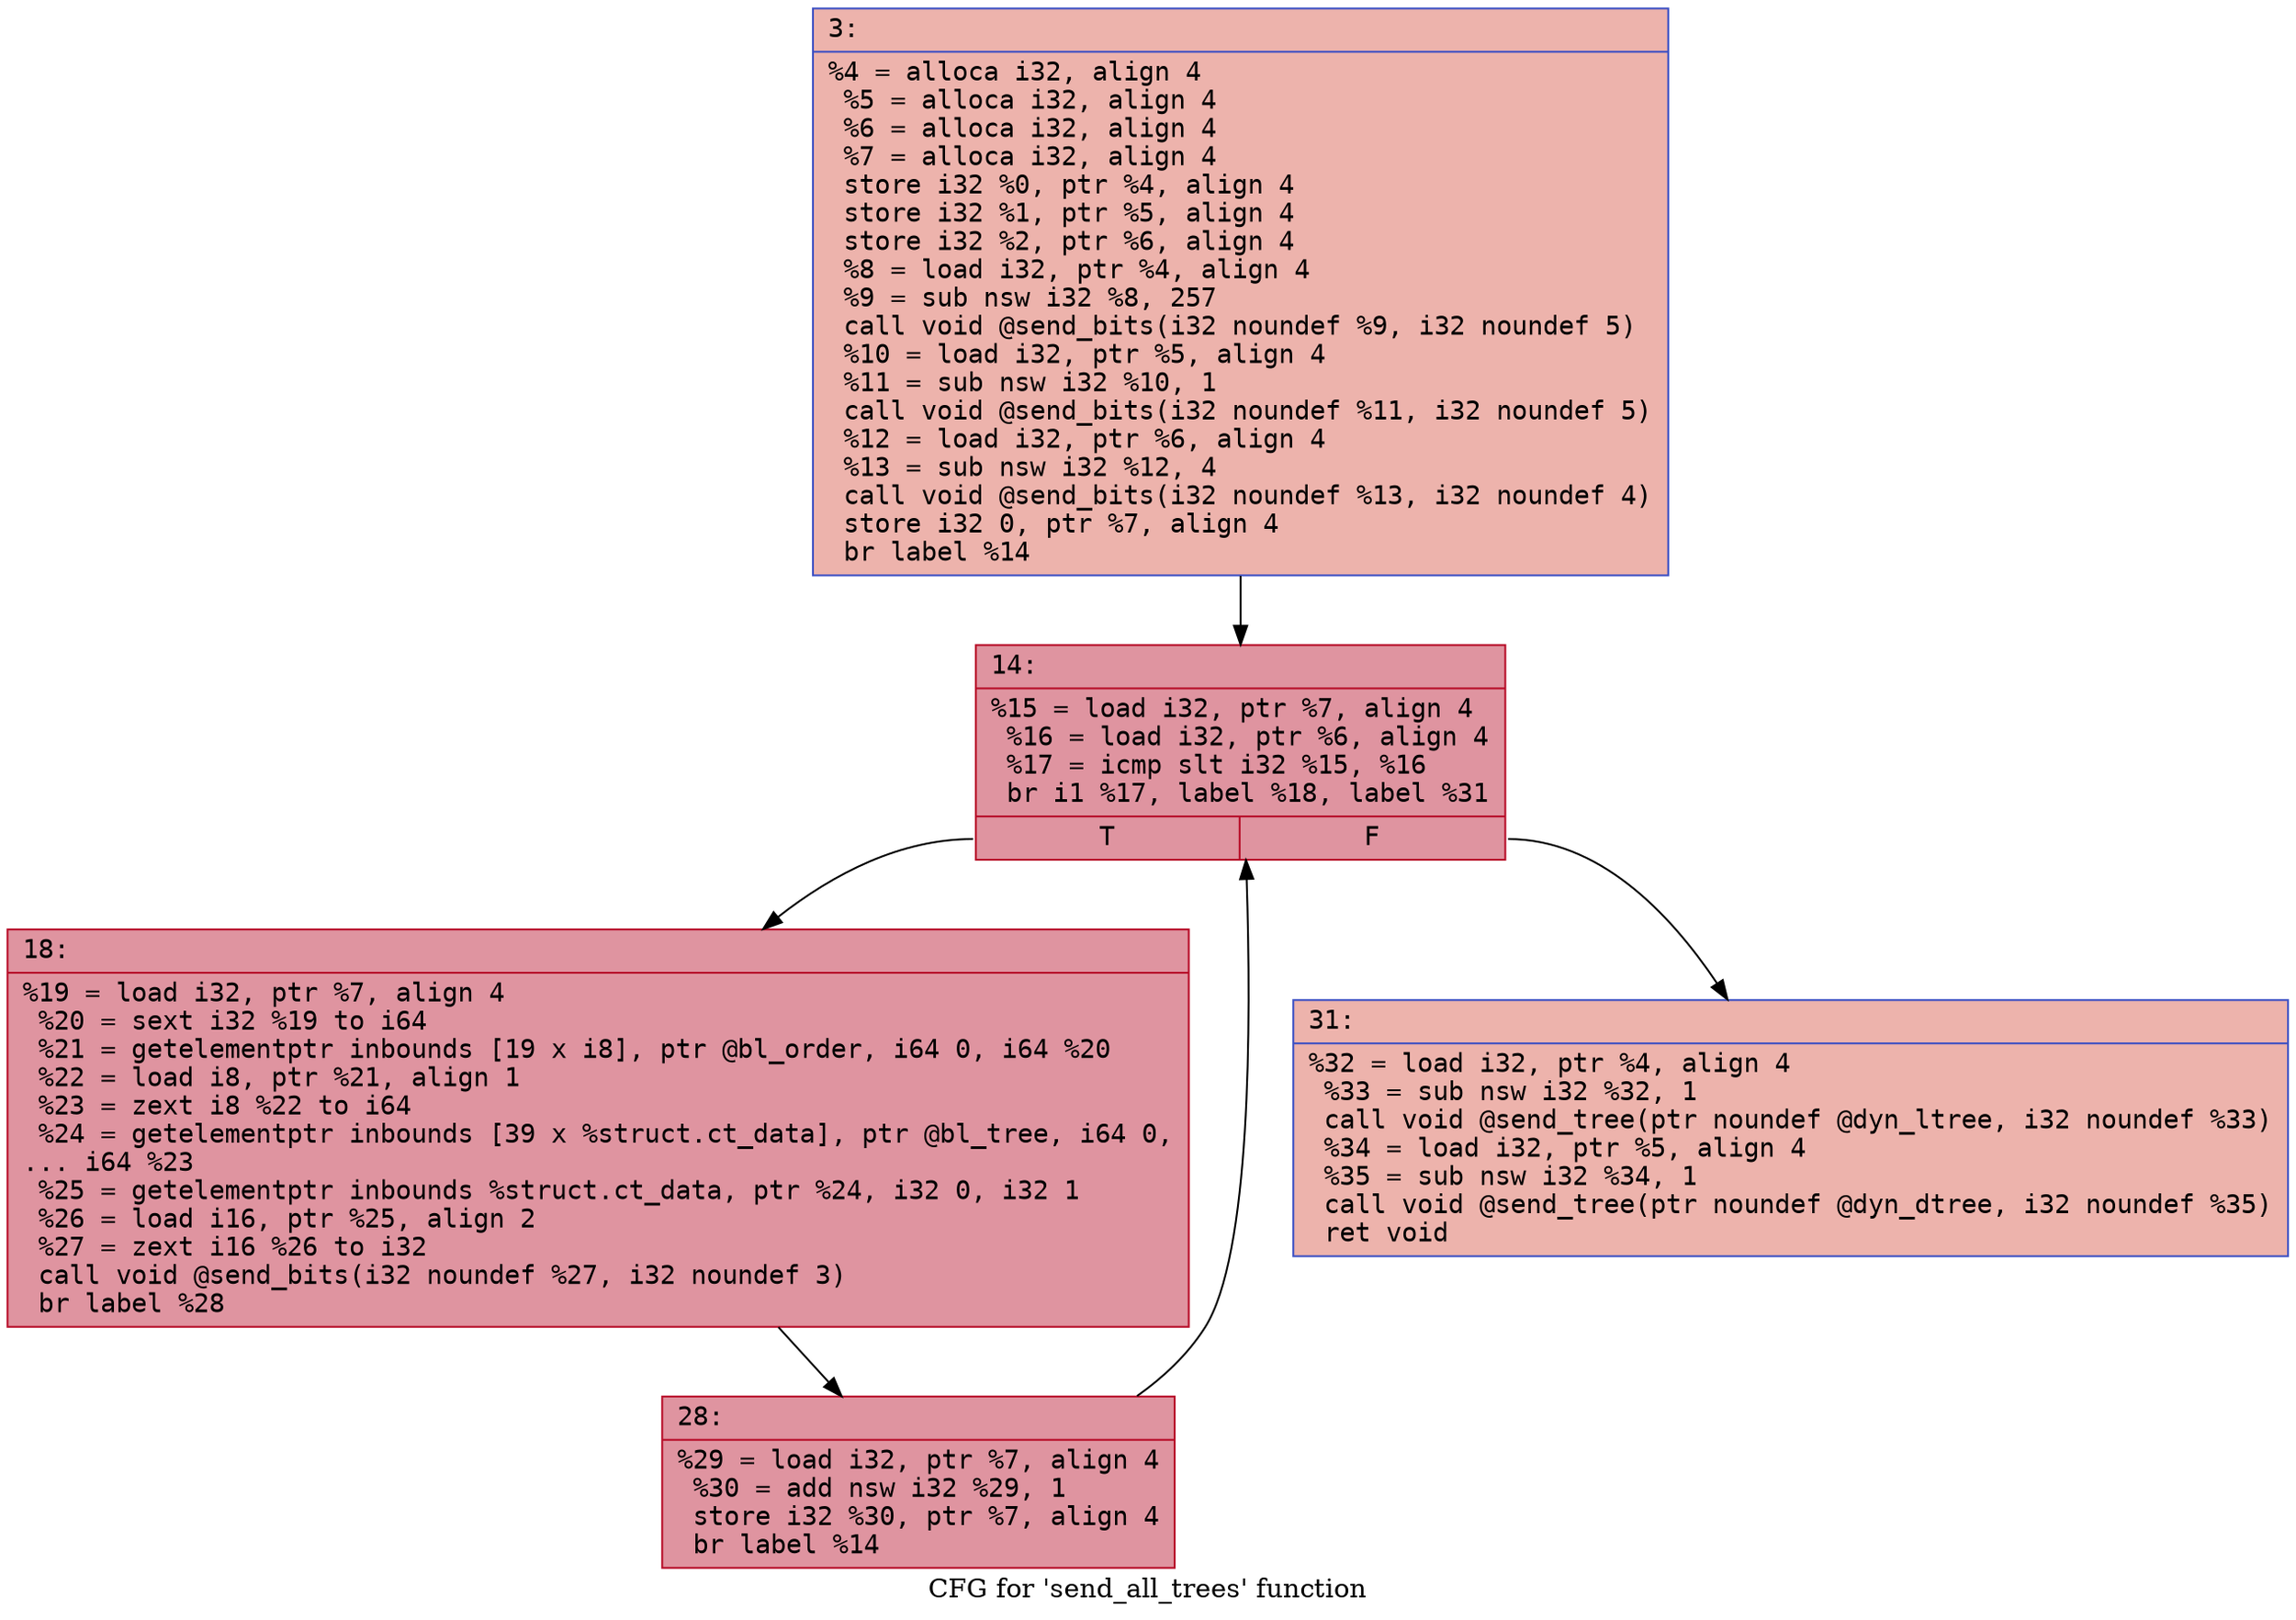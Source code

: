 digraph "CFG for 'send_all_trees' function" {
	label="CFG for 'send_all_trees' function";

	Node0x600001265310 [shape=record,color="#3d50c3ff", style=filled, fillcolor="#d6524470" fontname="Courier",label="{3:\l|  %4 = alloca i32, align 4\l  %5 = alloca i32, align 4\l  %6 = alloca i32, align 4\l  %7 = alloca i32, align 4\l  store i32 %0, ptr %4, align 4\l  store i32 %1, ptr %5, align 4\l  store i32 %2, ptr %6, align 4\l  %8 = load i32, ptr %4, align 4\l  %9 = sub nsw i32 %8, 257\l  call void @send_bits(i32 noundef %9, i32 noundef 5)\l  %10 = load i32, ptr %5, align 4\l  %11 = sub nsw i32 %10, 1\l  call void @send_bits(i32 noundef %11, i32 noundef 5)\l  %12 = load i32, ptr %6, align 4\l  %13 = sub nsw i32 %12, 4\l  call void @send_bits(i32 noundef %13, i32 noundef 4)\l  store i32 0, ptr %7, align 4\l  br label %14\l}"];
	Node0x600001265310 -> Node0x6000012653b0[tooltip="3 -> 14\nProbability 100.00%" ];
	Node0x6000012653b0 [shape=record,color="#b70d28ff", style=filled, fillcolor="#b70d2870" fontname="Courier",label="{14:\l|  %15 = load i32, ptr %7, align 4\l  %16 = load i32, ptr %6, align 4\l  %17 = icmp slt i32 %15, %16\l  br i1 %17, label %18, label %31\l|{<s0>T|<s1>F}}"];
	Node0x6000012653b0:s0 -> Node0x600001265400[tooltip="14 -> 18\nProbability 96.88%" ];
	Node0x6000012653b0:s1 -> Node0x6000012654a0[tooltip="14 -> 31\nProbability 3.12%" ];
	Node0x600001265400 [shape=record,color="#b70d28ff", style=filled, fillcolor="#b70d2870" fontname="Courier",label="{18:\l|  %19 = load i32, ptr %7, align 4\l  %20 = sext i32 %19 to i64\l  %21 = getelementptr inbounds [19 x i8], ptr @bl_order, i64 0, i64 %20\l  %22 = load i8, ptr %21, align 1\l  %23 = zext i8 %22 to i64\l  %24 = getelementptr inbounds [39 x %struct.ct_data], ptr @bl_tree, i64 0,\l... i64 %23\l  %25 = getelementptr inbounds %struct.ct_data, ptr %24, i32 0, i32 1\l  %26 = load i16, ptr %25, align 2\l  %27 = zext i16 %26 to i32\l  call void @send_bits(i32 noundef %27, i32 noundef 3)\l  br label %28\l}"];
	Node0x600001265400 -> Node0x600001265450[tooltip="18 -> 28\nProbability 100.00%" ];
	Node0x600001265450 [shape=record,color="#b70d28ff", style=filled, fillcolor="#b70d2870" fontname="Courier",label="{28:\l|  %29 = load i32, ptr %7, align 4\l  %30 = add nsw i32 %29, 1\l  store i32 %30, ptr %7, align 4\l  br label %14\l}"];
	Node0x600001265450 -> Node0x6000012653b0[tooltip="28 -> 14\nProbability 100.00%" ];
	Node0x6000012654a0 [shape=record,color="#3d50c3ff", style=filled, fillcolor="#d6524470" fontname="Courier",label="{31:\l|  %32 = load i32, ptr %4, align 4\l  %33 = sub nsw i32 %32, 1\l  call void @send_tree(ptr noundef @dyn_ltree, i32 noundef %33)\l  %34 = load i32, ptr %5, align 4\l  %35 = sub nsw i32 %34, 1\l  call void @send_tree(ptr noundef @dyn_dtree, i32 noundef %35)\l  ret void\l}"];
}
